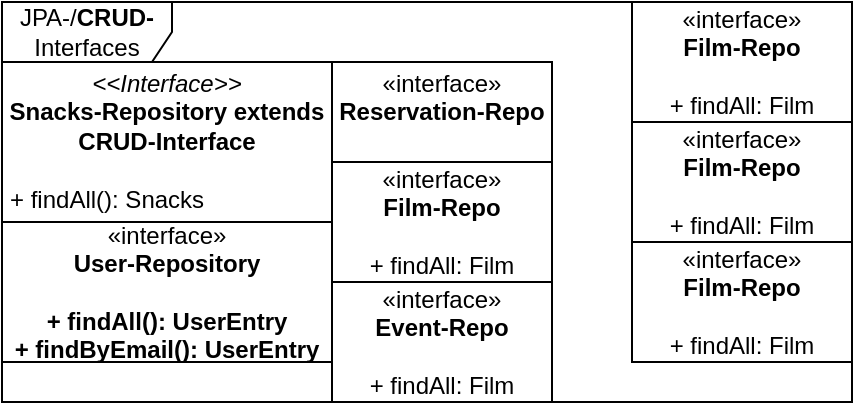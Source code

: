 <mxfile version="22.1.22" type="embed">
  <diagram id="lcPPTLjZXhJ7gWwHTS3b" name="Page-1">
    <mxGraphModel dx="681" dy="477" grid="1" gridSize="10" guides="1" tooltips="1" connect="1" arrows="1" fold="1" page="1" pageScale="1" pageWidth="850" pageHeight="1100" math="0" shadow="0">
      <root>
        <mxCell id="0" />
        <mxCell id="1" parent="0" />
        <mxCell id="2" value="JPA-/&lt;b style=&quot;border-color: var(--border-color);&quot;&gt;CRUD-&lt;/b&gt;&lt;br&gt;Interfaces" style="shape=umlFrame;whiteSpace=wrap;html=1;pointerEvents=0;width=85;height=30;" parent="1" vertex="1">
          <mxGeometry x="275" y="170" width="425" height="200" as="geometry" />
        </mxCell>
        <mxCell id="3" value="&lt;p style=&quot;margin:0px;margin-top:4px;text-align:center;&quot;&gt;&lt;i&gt;&amp;lt;&amp;lt;Interface&amp;gt;&amp;gt;&lt;/i&gt;&lt;br&gt;&lt;b&gt;Snacks-Repository extends CRUD-Interface&lt;/b&gt;&lt;/p&gt;&lt;p style=&quot;margin:0px;margin-left:4px;&quot;&gt;&lt;br&gt;&lt;/p&gt;&lt;p style=&quot;margin:0px;margin-left:4px;&quot;&gt;+ findAll(): Snacks&lt;br&gt;&lt;/p&gt;" style="verticalAlign=top;align=left;overflow=fill;fontSize=12;fontFamily=Helvetica;html=1;whiteSpace=wrap;" parent="1" vertex="1">
          <mxGeometry x="275" y="200" width="165" height="80" as="geometry" />
        </mxCell>
        <mxCell id="4" value="«interface»&lt;br&gt;&lt;b&gt;User-Repository&lt;br&gt;&lt;br&gt;+ findAll(): UserEntry&lt;br&gt;&lt;/b&gt;&lt;b style=&quot;border-color: var(--border-color);&quot;&gt;+ findByEmail(): UserEntry&lt;/b&gt;&lt;b&gt;&lt;br&gt;&lt;/b&gt;" style="html=1;whiteSpace=wrap;" parent="1" vertex="1">
          <mxGeometry x="275" y="280" width="165" height="70" as="geometry" />
        </mxCell>
        <mxCell id="6" value="«interface»&lt;br&gt;&lt;b&gt;Reservation-Repo&lt;br&gt;&lt;br&gt;&lt;/b&gt;" style="html=1;whiteSpace=wrap;" parent="1" vertex="1">
          <mxGeometry x="440" y="200" width="110" height="50" as="geometry" />
        </mxCell>
        <mxCell id="8" value="«interface»&lt;br&gt;&lt;b&gt;Film-Repo&lt;br&gt;&lt;/b&gt;&lt;br&gt;+ findAll: Film" style="html=1;whiteSpace=wrap;" parent="1" vertex="1">
          <mxGeometry x="440" y="250" width="110" height="60" as="geometry" />
        </mxCell>
        <mxCell id="9" value="«interface»&lt;br&gt;&lt;b&gt;Event-Repo&lt;br&gt;&lt;/b&gt;&lt;br&gt;+ findAll: Film" style="html=1;whiteSpace=wrap;" vertex="1" parent="1">
          <mxGeometry x="440" y="310" width="110" height="60" as="geometry" />
        </mxCell>
        <mxCell id="13" value="" style="edgeStyle=orthogonalEdgeStyle;rounded=0;orthogonalLoop=1;jettySize=auto;html=1;" edge="1" parent="1" source="10" target="12">
          <mxGeometry relative="1" as="geometry" />
        </mxCell>
        <mxCell id="10" value="«interface»&lt;br&gt;&lt;b&gt;Film-Repo&lt;br&gt;&lt;/b&gt;&lt;br&gt;+ findAll: Film" style="html=1;whiteSpace=wrap;" vertex="1" parent="1">
          <mxGeometry x="590" y="230" width="110" height="60" as="geometry" />
        </mxCell>
        <mxCell id="11" value="«interface»&lt;br&gt;&lt;b&gt;Film-Repo&lt;br&gt;&lt;/b&gt;&lt;br&gt;+ findAll: Film" style="html=1;whiteSpace=wrap;" vertex="1" parent="1">
          <mxGeometry x="590" y="170" width="110" height="60" as="geometry" />
        </mxCell>
        <mxCell id="12" value="«interface»&lt;br&gt;&lt;b&gt;Film-Repo&lt;br&gt;&lt;/b&gt;&lt;br&gt;+ findAll: Film" style="html=1;whiteSpace=wrap;" vertex="1" parent="1">
          <mxGeometry x="590" y="290" width="110" height="60" as="geometry" />
        </mxCell>
      </root>
    </mxGraphModel>
  </diagram>
</mxfile>
